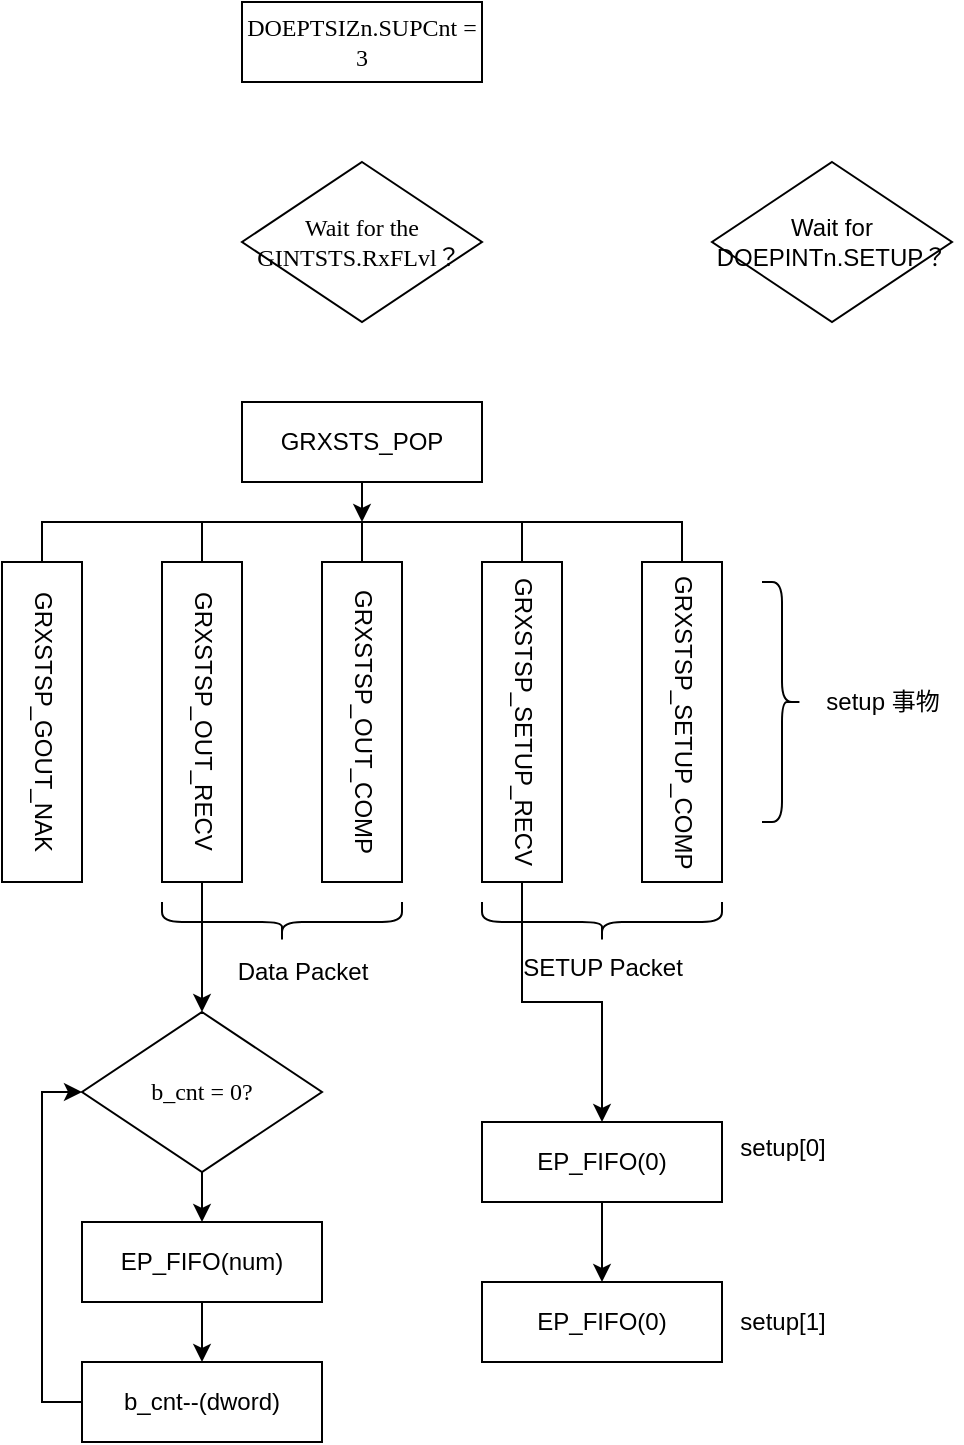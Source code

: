 <mxfile version="24.0.7" type="github">
  <diagram name="CPU模式-控制写" id="8qHHf86Km8xu53TTmbzO">
    <mxGraphModel dx="954" dy="558" grid="1" gridSize="10" guides="1" tooltips="1" connect="1" arrows="1" fold="1" page="1" pageScale="1" pageWidth="827" pageHeight="1169" math="0" shadow="0">
      <root>
        <mxCell id="0" />
        <mxCell id="1" parent="0" />
        <mxCell id="pTS0PdaVuz67kwv-0Vcf-1" value="&lt;div&gt;&lt;span style=&quot;font-family: &amp;quot;Book Antiqua&amp;quot;;&quot;&gt;&lt;font style=&quot;font-size: 12px;&quot;&gt;DOEPTSIZn.SUPCnt = 3&lt;/font&gt;&lt;/span&gt;&lt;/div&gt;" style="rounded=0;whiteSpace=wrap;html=1;" vertex="1" parent="1">
          <mxGeometry x="240" y="80" width="120" height="40" as="geometry" />
        </mxCell>
        <mxCell id="pTS0PdaVuz67kwv-0Vcf-2" value="&lt;div&gt;&lt;span style=&quot;font-family: Arial;&quot;&gt;&lt;font style=&quot;font-size: 12px;&quot;&gt;Wait for DOEPINTn.SETUP？&lt;/font&gt;&lt;/span&gt;&lt;/div&gt;" style="rhombus;whiteSpace=wrap;html=1;" vertex="1" parent="1">
          <mxGeometry x="475" y="160" width="120" height="80" as="geometry" />
        </mxCell>
        <mxCell id="pTS0PdaVuz67kwv-0Vcf-3" value="&lt;div&gt;&lt;font style=&quot;font-size: 12px;&quot;&gt;&lt;span style=&quot;font-family: 宋体;&quot;&gt; &lt;/span&gt;&lt;span style=&quot;font-family: &amp;quot;Book Antiqua&amp;quot;;&quot;&gt;Wait for the GINTSTS.RxFLvl？&amp;nbsp;&lt;/span&gt;&lt;/font&gt;&lt;/div&gt;" style="rhombus;whiteSpace=wrap;html=1;" vertex="1" parent="1">
          <mxGeometry x="240" y="160" width="120" height="80" as="geometry" />
        </mxCell>
        <mxCell id="pTS0PdaVuz67kwv-0Vcf-16" style="edgeStyle=orthogonalEdgeStyle;rounded=0;orthogonalLoop=1;jettySize=auto;html=1;exitX=0.5;exitY=1;exitDx=0;exitDy=0;" edge="1" parent="1" source="pTS0PdaVuz67kwv-0Vcf-4">
          <mxGeometry relative="1" as="geometry">
            <mxPoint x="300" y="340" as="targetPoint" />
          </mxGeometry>
        </mxCell>
        <mxCell id="pTS0PdaVuz67kwv-0Vcf-4" value="&lt;div&gt;&lt;span style=&quot;font-family: Arial;&quot;&gt;&lt;font style=&quot;font-size: 12px;&quot;&gt;GRXSTS_POP&lt;/font&gt;&lt;/span&gt;&lt;/div&gt;" style="rounded=0;whiteSpace=wrap;html=1;" vertex="1" parent="1">
          <mxGeometry x="240" y="280" width="120" height="40" as="geometry" />
        </mxCell>
        <mxCell id="pTS0PdaVuz67kwv-0Vcf-12" style="edgeStyle=orthogonalEdgeStyle;rounded=0;orthogonalLoop=1;jettySize=auto;html=1;exitX=0;exitY=0.5;exitDx=0;exitDy=0;entryX=0;entryY=0.5;entryDx=0;entryDy=0;endArrow=none;endFill=0;" edge="1" parent="1" source="pTS0PdaVuz67kwv-0Vcf-5" target="pTS0PdaVuz67kwv-0Vcf-9">
          <mxGeometry relative="1" as="geometry" />
        </mxCell>
        <mxCell id="pTS0PdaVuz67kwv-0Vcf-5" value="&lt;div&gt;&lt;span style=&quot;font-family: Arial;&quot;&gt;&lt;font style=&quot;font-size: 12px;&quot;&gt;GRXSTSP_GOUT_NAK&lt;/font&gt;&lt;/span&gt;&lt;/div&gt;" style="rounded=0;whiteSpace=wrap;html=1;direction=south;textDirection=vertical-lr;" vertex="1" parent="1">
          <mxGeometry x="120" y="360" width="40" height="160" as="geometry" />
        </mxCell>
        <mxCell id="pTS0PdaVuz67kwv-0Vcf-14" style="edgeStyle=orthogonalEdgeStyle;rounded=0;orthogonalLoop=1;jettySize=auto;html=1;exitX=1;exitY=0.5;exitDx=0;exitDy=0;endArrow=none;endFill=0;" edge="1" parent="1" source="pTS0PdaVuz67kwv-0Vcf-6">
          <mxGeometry relative="1" as="geometry">
            <mxPoint x="220" y="340" as="targetPoint" />
          </mxGeometry>
        </mxCell>
        <mxCell id="pTS0PdaVuz67kwv-0Vcf-34" style="edgeStyle=orthogonalEdgeStyle;rounded=0;orthogonalLoop=1;jettySize=auto;html=1;exitX=0;exitY=0.5;exitDx=0;exitDy=0;entryX=0.5;entryY=0;entryDx=0;entryDy=0;" edge="1" parent="1" source="pTS0PdaVuz67kwv-0Vcf-6" target="pTS0PdaVuz67kwv-0Vcf-27">
          <mxGeometry relative="1" as="geometry" />
        </mxCell>
        <mxCell id="pTS0PdaVuz67kwv-0Vcf-6" value="&lt;div&gt;&lt;span style=&quot;font-family: Arial;&quot;&gt;&lt;font style=&quot;font-size: 12px;&quot;&gt;GRXSTSP_OUT_RECV&lt;/font&gt;&lt;/span&gt;&lt;/div&gt;" style="rounded=0;whiteSpace=wrap;html=1;direction=north;horizontal=1;textDirection=vertical-lr;" vertex="1" parent="1">
          <mxGeometry x="200" y="360" width="40" height="160" as="geometry" />
        </mxCell>
        <mxCell id="pTS0PdaVuz67kwv-0Vcf-17" style="edgeStyle=orthogonalEdgeStyle;rounded=0;orthogonalLoop=1;jettySize=auto;html=1;exitX=0;exitY=0.5;exitDx=0;exitDy=0;endArrow=none;endFill=0;" edge="1" parent="1" source="pTS0PdaVuz67kwv-0Vcf-7">
          <mxGeometry relative="1" as="geometry">
            <mxPoint x="300" y="340" as="targetPoint" />
          </mxGeometry>
        </mxCell>
        <mxCell id="pTS0PdaVuz67kwv-0Vcf-7" value="&lt;div&gt;&lt;span style=&quot;font-family: Arial;&quot;&gt;&lt;font style=&quot;font-size: 12px;&quot;&gt;GRXSTSP_OUT_COMP&lt;/font&gt;&lt;/span&gt;&lt;/div&gt;" style="rounded=0;whiteSpace=wrap;html=1;direction=south;textDirection=vertical-lr;" vertex="1" parent="1">
          <mxGeometry x="280" y="360" width="40" height="160" as="geometry" />
        </mxCell>
        <mxCell id="pTS0PdaVuz67kwv-0Vcf-15" style="edgeStyle=orthogonalEdgeStyle;rounded=0;orthogonalLoop=1;jettySize=auto;html=1;exitX=0;exitY=0.5;exitDx=0;exitDy=0;endArrow=none;endFill=0;" edge="1" parent="1" source="pTS0PdaVuz67kwv-0Vcf-8">
          <mxGeometry relative="1" as="geometry">
            <mxPoint x="380" y="340" as="targetPoint" />
          </mxGeometry>
        </mxCell>
        <mxCell id="pTS0PdaVuz67kwv-0Vcf-37" style="edgeStyle=orthogonalEdgeStyle;rounded=0;orthogonalLoop=1;jettySize=auto;html=1;exitX=1;exitY=0.5;exitDx=0;exitDy=0;" edge="1" parent="1" source="pTS0PdaVuz67kwv-0Vcf-8" target="pTS0PdaVuz67kwv-0Vcf-35">
          <mxGeometry relative="1" as="geometry" />
        </mxCell>
        <mxCell id="pTS0PdaVuz67kwv-0Vcf-8" value="&lt;div&gt;&lt;span style=&quot;font-family: Arial;&quot;&gt;&lt;font style=&quot;font-size: 12px;&quot;&gt;GRXSTSP_SETUP_RECV&lt;/font&gt;&lt;/span&gt;&lt;/div&gt;" style="rounded=0;whiteSpace=wrap;html=1;direction=south;textDirection=vertical-lr;" vertex="1" parent="1">
          <mxGeometry x="360" y="360" width="40" height="160" as="geometry" />
        </mxCell>
        <mxCell id="pTS0PdaVuz67kwv-0Vcf-9" value="&lt;div&gt;&lt;span style=&quot;font-family: Arial;&quot;&gt;&lt;font style=&quot;font-size: 12px;&quot;&gt;GRXSTSP_SETUP_COMP&lt;/font&gt;&lt;/span&gt;&lt;/div&gt;" style="rounded=0;whiteSpace=wrap;html=1;direction=south;textDirection=vertical-lr;" vertex="1" parent="1">
          <mxGeometry x="440" y="360" width="40" height="160" as="geometry" />
        </mxCell>
        <mxCell id="pTS0PdaVuz67kwv-0Vcf-18" value="" style="shape=curlyBracket;whiteSpace=wrap;html=1;rounded=1;flipH=1;labelPosition=right;verticalLabelPosition=middle;align=left;verticalAlign=middle;direction=north;" vertex="1" parent="1">
          <mxGeometry x="360" y="530" width="120" height="20" as="geometry" />
        </mxCell>
        <mxCell id="pTS0PdaVuz67kwv-0Vcf-19" value="SETUP Packet" style="text;html=1;align=center;verticalAlign=middle;resizable=0;points=[];autosize=1;strokeColor=none;fillColor=none;" vertex="1" parent="1">
          <mxGeometry x="370" y="548" width="100" height="30" as="geometry" />
        </mxCell>
        <mxCell id="pTS0PdaVuz67kwv-0Vcf-20" value="" style="shape=curlyBracket;whiteSpace=wrap;html=1;rounded=1;flipH=1;labelPosition=right;verticalLabelPosition=middle;align=left;verticalAlign=middle;direction=north;" vertex="1" parent="1">
          <mxGeometry x="200" y="530" width="120" height="20" as="geometry" />
        </mxCell>
        <mxCell id="pTS0PdaVuz67kwv-0Vcf-21" value="Data Packet" style="text;html=1;align=center;verticalAlign=middle;resizable=0;points=[];autosize=1;strokeColor=none;fillColor=none;" vertex="1" parent="1">
          <mxGeometry x="225" y="550" width="90" height="30" as="geometry" />
        </mxCell>
        <mxCell id="pTS0PdaVuz67kwv-0Vcf-32" style="edgeStyle=orthogonalEdgeStyle;rounded=0;orthogonalLoop=1;jettySize=auto;html=1;exitX=0.5;exitY=1;exitDx=0;exitDy=0;entryX=0.5;entryY=0;entryDx=0;entryDy=0;" edge="1" parent="1" source="pTS0PdaVuz67kwv-0Vcf-24" target="pTS0PdaVuz67kwv-0Vcf-31">
          <mxGeometry relative="1" as="geometry" />
        </mxCell>
        <mxCell id="pTS0PdaVuz67kwv-0Vcf-24" value="&lt;font face=&quot;Arial&quot;&gt;EP_FIFO(num)&lt;/font&gt;" style="rounded=0;whiteSpace=wrap;html=1;" vertex="1" parent="1">
          <mxGeometry x="160" y="690" width="120" height="40" as="geometry" />
        </mxCell>
        <mxCell id="pTS0PdaVuz67kwv-0Vcf-28" style="edgeStyle=orthogonalEdgeStyle;rounded=0;orthogonalLoop=1;jettySize=auto;html=1;exitX=0.5;exitY=1;exitDx=0;exitDy=0;entryX=0.5;entryY=0;entryDx=0;entryDy=0;" edge="1" parent="1" source="pTS0PdaVuz67kwv-0Vcf-27" target="pTS0PdaVuz67kwv-0Vcf-24">
          <mxGeometry relative="1" as="geometry" />
        </mxCell>
        <mxCell id="pTS0PdaVuz67kwv-0Vcf-27" value="&lt;div&gt;&lt;font style=&quot;font-size: 12px;&quot;&gt;&lt;span style=&quot;font-family: 宋体;&quot;&gt; &lt;/span&gt;&lt;span style=&quot;font-family: &amp;quot;Book Antiqua&amp;quot;;&quot;&gt;b_cnt = 0?&lt;/span&gt;&lt;/font&gt;&lt;/div&gt;" style="rhombus;whiteSpace=wrap;html=1;" vertex="1" parent="1">
          <mxGeometry x="160" y="585" width="120" height="80" as="geometry" />
        </mxCell>
        <mxCell id="pTS0PdaVuz67kwv-0Vcf-33" style="edgeStyle=orthogonalEdgeStyle;rounded=0;orthogonalLoop=1;jettySize=auto;html=1;exitX=0;exitY=0.5;exitDx=0;exitDy=0;entryX=0;entryY=0.5;entryDx=0;entryDy=0;" edge="1" parent="1" source="pTS0PdaVuz67kwv-0Vcf-31" target="pTS0PdaVuz67kwv-0Vcf-27">
          <mxGeometry relative="1" as="geometry" />
        </mxCell>
        <mxCell id="pTS0PdaVuz67kwv-0Vcf-31" value="&lt;font face=&quot;Arial&quot;&gt;b_cnt--(dword)&lt;/font&gt;" style="rounded=0;whiteSpace=wrap;html=1;" vertex="1" parent="1">
          <mxGeometry x="160" y="760" width="120" height="40" as="geometry" />
        </mxCell>
        <mxCell id="pTS0PdaVuz67kwv-0Vcf-38" style="edgeStyle=orthogonalEdgeStyle;rounded=0;orthogonalLoop=1;jettySize=auto;html=1;exitX=0.5;exitY=1;exitDx=0;exitDy=0;entryX=0.5;entryY=0;entryDx=0;entryDy=0;" edge="1" parent="1" source="pTS0PdaVuz67kwv-0Vcf-35" target="pTS0PdaVuz67kwv-0Vcf-36">
          <mxGeometry relative="1" as="geometry" />
        </mxCell>
        <mxCell id="pTS0PdaVuz67kwv-0Vcf-35" value="&lt;font face=&quot;Arial&quot;&gt;EP_FIFO(0)&lt;/font&gt;" style="rounded=0;whiteSpace=wrap;html=1;" vertex="1" parent="1">
          <mxGeometry x="360" y="640" width="120" height="40" as="geometry" />
        </mxCell>
        <mxCell id="pTS0PdaVuz67kwv-0Vcf-36" value="&lt;font face=&quot;Arial&quot;&gt;EP_FIFO(0)&lt;/font&gt;" style="rounded=0;whiteSpace=wrap;html=1;" vertex="1" parent="1">
          <mxGeometry x="360" y="720" width="120" height="40" as="geometry" />
        </mxCell>
        <mxCell id="pTS0PdaVuz67kwv-0Vcf-39" value="setup[0]" style="text;html=1;align=center;verticalAlign=middle;resizable=0;points=[];autosize=1;strokeColor=none;fillColor=none;" vertex="1" parent="1">
          <mxGeometry x="475" y="638" width="70" height="30" as="geometry" />
        </mxCell>
        <mxCell id="pTS0PdaVuz67kwv-0Vcf-40" value="setup[1]" style="text;html=1;align=center;verticalAlign=middle;resizable=0;points=[];autosize=1;strokeColor=none;fillColor=none;" vertex="1" parent="1">
          <mxGeometry x="475" y="725" width="70" height="30" as="geometry" />
        </mxCell>
        <mxCell id="pTS0PdaVuz67kwv-0Vcf-42" value="" style="shape=curlyBracket;whiteSpace=wrap;html=1;rounded=1;flipH=1;labelPosition=right;verticalLabelPosition=middle;align=left;verticalAlign=middle;direction=east;" vertex="1" parent="1">
          <mxGeometry x="500" y="370" width="20" height="120" as="geometry" />
        </mxCell>
        <mxCell id="pTS0PdaVuz67kwv-0Vcf-43" value="setup 事物" style="text;html=1;align=center;verticalAlign=middle;resizable=0;points=[];autosize=1;strokeColor=none;fillColor=none;" vertex="1" parent="1">
          <mxGeometry x="520" y="415" width="80" height="30" as="geometry" />
        </mxCell>
      </root>
    </mxGraphModel>
  </diagram>
</mxfile>
